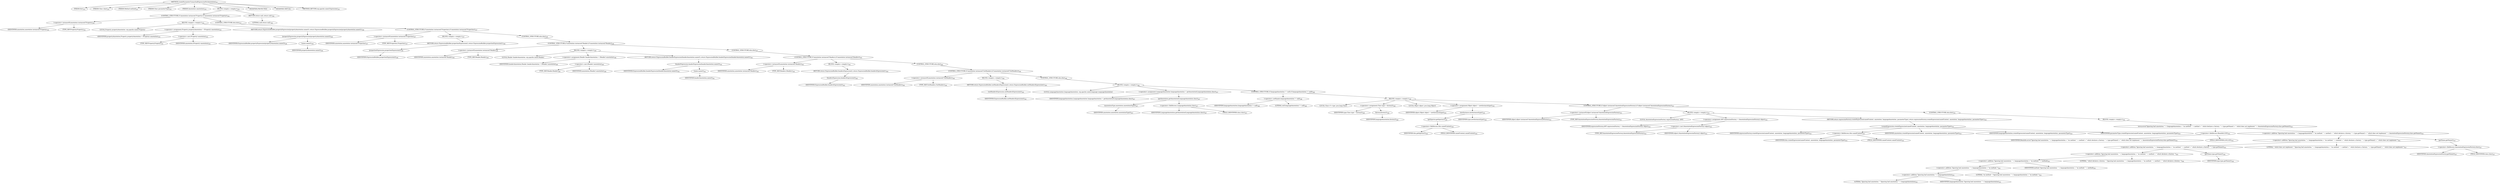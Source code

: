 digraph "createParameterUnmarshalExpressionForAnnotation" {  
"946" [label = <(METHOD,createParameterUnmarshalExpressionForAnnotation)<SUB>331</SUB>> ]
"947" [label = <(PARAM,this)<SUB>331</SUB>> ]
"948" [label = <(PARAM,Class clazz)<SUB>331</SUB>> ]
"949" [label = <(PARAM,Method method)<SUB>331</SUB>> ]
"950" [label = <(PARAM,Class parameterType)<SUB>332</SUB>> ]
"951" [label = <(PARAM,Annotation annotation)<SUB>333</SUB>> ]
"952" [label = <(BLOCK,&lt;empty&gt;,&lt;empty&gt;)<SUB>333</SUB>> ]
"953" [label = <(CONTROL_STRUCTURE,if (annotation instanceof Property),if (annotation instanceof Property))<SUB>334</SUB>> ]
"954" [label = <(&lt;operator&gt;.instanceOf,annotation instanceof Property)<SUB>334</SUB>> ]
"955" [label = <(IDENTIFIER,annotation,annotation instanceof Property)<SUB>334</SUB>> ]
"956" [label = <(TYPE_REF,Property,Property)<SUB>334</SUB>> ]
"957" [label = <(BLOCK,&lt;empty&gt;,&lt;empty&gt;)<SUB>334</SUB>> ]
"958" [label = <(LOCAL,Property propertyAnnotation: org.apache.camel.Property)> ]
"959" [label = <(&lt;operator&gt;.assignment,Property propertyAnnotation = (Property) annotation)<SUB>335</SUB>> ]
"960" [label = <(IDENTIFIER,propertyAnnotation,Property propertyAnnotation = (Property) annotation)<SUB>335</SUB>> ]
"961" [label = <(&lt;operator&gt;.cast,(Property) annotation)<SUB>335</SUB>> ]
"962" [label = <(TYPE_REF,Property,Property)<SUB>335</SUB>> ]
"963" [label = <(IDENTIFIER,annotation,(Property) annotation)<SUB>335</SUB>> ]
"964" [label = <(RETURN,return ExpressionBuilder.propertyExpression(propertyAnnotation.name());,return ExpressionBuilder.propertyExpression(propertyAnnotation.name());)<SUB>336</SUB>> ]
"965" [label = <(propertyExpression,propertyExpression(propertyAnnotation.name()))<SUB>336</SUB>> ]
"966" [label = <(IDENTIFIER,ExpressionBuilder,propertyExpression(propertyAnnotation.name()))<SUB>336</SUB>> ]
"967" [label = <(name,name())<SUB>336</SUB>> ]
"968" [label = <(IDENTIFIER,propertyAnnotation,name())<SUB>336</SUB>> ]
"969" [label = <(CONTROL_STRUCTURE,else,else)<SUB>337</SUB>> ]
"970" [label = <(CONTROL_STRUCTURE,if (annotation instanceof Properties),if (annotation instanceof Properties))<SUB>337</SUB>> ]
"971" [label = <(&lt;operator&gt;.instanceOf,annotation instanceof Properties)<SUB>337</SUB>> ]
"972" [label = <(IDENTIFIER,annotation,annotation instanceof Properties)<SUB>337</SUB>> ]
"973" [label = <(TYPE_REF,Properties,Properties)<SUB>337</SUB>> ]
"974" [label = <(BLOCK,&lt;empty&gt;,&lt;empty&gt;)<SUB>337</SUB>> ]
"975" [label = <(RETURN,return ExpressionBuilder.propertiesExpression();,return ExpressionBuilder.propertiesExpression();)<SUB>338</SUB>> ]
"976" [label = <(propertiesExpression,propertiesExpression())<SUB>338</SUB>> ]
"977" [label = <(IDENTIFIER,ExpressionBuilder,propertiesExpression())<SUB>338</SUB>> ]
"978" [label = <(CONTROL_STRUCTURE,else,else)<SUB>339</SUB>> ]
"979" [label = <(CONTROL_STRUCTURE,if (annotation instanceof Header),if (annotation instanceof Header))<SUB>339</SUB>> ]
"980" [label = <(&lt;operator&gt;.instanceOf,annotation instanceof Header)<SUB>339</SUB>> ]
"981" [label = <(IDENTIFIER,annotation,annotation instanceof Header)<SUB>339</SUB>> ]
"982" [label = <(TYPE_REF,Header,Header)<SUB>339</SUB>> ]
"983" [label = <(BLOCK,&lt;empty&gt;,&lt;empty&gt;)<SUB>339</SUB>> ]
"984" [label = <(LOCAL,Header headerAnnotation: org.apache.camel.Header)> ]
"985" [label = <(&lt;operator&gt;.assignment,Header headerAnnotation = (Header) annotation)<SUB>340</SUB>> ]
"986" [label = <(IDENTIFIER,headerAnnotation,Header headerAnnotation = (Header) annotation)<SUB>340</SUB>> ]
"987" [label = <(&lt;operator&gt;.cast,(Header) annotation)<SUB>340</SUB>> ]
"988" [label = <(TYPE_REF,Header,Header)<SUB>340</SUB>> ]
"989" [label = <(IDENTIFIER,annotation,(Header) annotation)<SUB>340</SUB>> ]
"990" [label = <(RETURN,return ExpressionBuilder.headerExpression(headerAnnotation.name());,return ExpressionBuilder.headerExpression(headerAnnotation.name());)<SUB>341</SUB>> ]
"991" [label = <(headerExpression,headerExpression(headerAnnotation.name()))<SUB>341</SUB>> ]
"992" [label = <(IDENTIFIER,ExpressionBuilder,headerExpression(headerAnnotation.name()))<SUB>341</SUB>> ]
"993" [label = <(name,name())<SUB>341</SUB>> ]
"994" [label = <(IDENTIFIER,headerAnnotation,name())<SUB>341</SUB>> ]
"995" [label = <(CONTROL_STRUCTURE,else,else)<SUB>342</SUB>> ]
"996" [label = <(CONTROL_STRUCTURE,if (annotation instanceof Headers),if (annotation instanceof Headers))<SUB>342</SUB>> ]
"997" [label = <(&lt;operator&gt;.instanceOf,annotation instanceof Headers)<SUB>342</SUB>> ]
"998" [label = <(IDENTIFIER,annotation,annotation instanceof Headers)<SUB>342</SUB>> ]
"999" [label = <(TYPE_REF,Headers,Headers)<SUB>342</SUB>> ]
"1000" [label = <(BLOCK,&lt;empty&gt;,&lt;empty&gt;)<SUB>342</SUB>> ]
"1001" [label = <(RETURN,return ExpressionBuilder.headersExpression();,return ExpressionBuilder.headersExpression();)<SUB>343</SUB>> ]
"1002" [label = <(headersExpression,headersExpression())<SUB>343</SUB>> ]
"1003" [label = <(IDENTIFIER,ExpressionBuilder,headersExpression())<SUB>343</SUB>> ]
"1004" [label = <(CONTROL_STRUCTURE,else,else)<SUB>344</SUB>> ]
"1005" [label = <(CONTROL_STRUCTURE,if (annotation instanceof OutHeaders),if (annotation instanceof OutHeaders))<SUB>344</SUB>> ]
"1006" [label = <(&lt;operator&gt;.instanceOf,annotation instanceof OutHeaders)<SUB>344</SUB>> ]
"1007" [label = <(IDENTIFIER,annotation,annotation instanceof OutHeaders)<SUB>344</SUB>> ]
"1008" [label = <(TYPE_REF,OutHeaders,OutHeaders)<SUB>344</SUB>> ]
"1009" [label = <(BLOCK,&lt;empty&gt;,&lt;empty&gt;)<SUB>344</SUB>> ]
"1010" [label = <(RETURN,return ExpressionBuilder.outHeadersExpression();,return ExpressionBuilder.outHeadersExpression();)<SUB>345</SUB>> ]
"1011" [label = <(outHeadersExpression,outHeadersExpression())<SUB>345</SUB>> ]
"1012" [label = <(IDENTIFIER,ExpressionBuilder,outHeadersExpression())<SUB>345</SUB>> ]
"1013" [label = <(CONTROL_STRUCTURE,else,else)<SUB>346</SUB>> ]
"1014" [label = <(BLOCK,&lt;empty&gt;,&lt;empty&gt;)<SUB>346</SUB>> ]
"1015" [label = <(LOCAL,LanguageAnnotation languageAnnotation: org.apache.camel.language.LanguageAnnotation)> ]
"1016" [label = <(&lt;operator&gt;.assignment,LanguageAnnotation languageAnnotation = getAnnotation(LanguageAnnotation.class))<SUB>347</SUB>> ]
"1017" [label = <(IDENTIFIER,languageAnnotation,LanguageAnnotation languageAnnotation = getAnnotation(LanguageAnnotation.class))<SUB>347</SUB>> ]
"1018" [label = <(getAnnotation,getAnnotation(LanguageAnnotation.class))<SUB>347</SUB>> ]
"1019" [label = <(annotationType,annotation.annotationType())<SUB>347</SUB>> ]
"1020" [label = <(IDENTIFIER,annotation,annotation.annotationType())<SUB>347</SUB>> ]
"1021" [label = <(&lt;operator&gt;.fieldAccess,LanguageAnnotation.class)<SUB>347</SUB>> ]
"1022" [label = <(IDENTIFIER,LanguageAnnotation,getAnnotation(LanguageAnnotation.class))<SUB>347</SUB>> ]
"1023" [label = <(FIELD_IDENTIFIER,class,class)<SUB>347</SUB>> ]
"1024" [label = <(CONTROL_STRUCTURE,if (languageAnnotation != null),if (languageAnnotation != null))<SUB>348</SUB>> ]
"1025" [label = <(&lt;operator&gt;.notEquals,languageAnnotation != null)<SUB>348</SUB>> ]
"1026" [label = <(IDENTIFIER,languageAnnotation,languageAnnotation != null)<SUB>348</SUB>> ]
"1027" [label = <(LITERAL,null,languageAnnotation != null)<SUB>348</SUB>> ]
"1028" [label = <(BLOCK,&lt;empty&gt;,&lt;empty&gt;)<SUB>348</SUB>> ]
"1029" [label = <(LOCAL,Class&lt;?&gt; type: java.lang.Class)> ]
"1030" [label = <(&lt;operator&gt;.assignment,Class type = factory())<SUB>349</SUB>> ]
"1031" [label = <(IDENTIFIER,type,Class type = factory())<SUB>349</SUB>> ]
"1032" [label = <(factory,factory())<SUB>349</SUB>> ]
"1033" [label = <(IDENTIFIER,languageAnnotation,factory())<SUB>349</SUB>> ]
"1034" [label = <(LOCAL,Object object: java.lang.Object)> ]
"1035" [label = <(&lt;operator&gt;.assignment,Object object = newInstance(type))<SUB>350</SUB>> ]
"1036" [label = <(IDENTIFIER,object,Object object = newInstance(type))<SUB>350</SUB>> ]
"1037" [label = <(newInstance,newInstance(type))<SUB>350</SUB>> ]
"1038" [label = <(getInjector,getInjector())<SUB>350</SUB>> ]
"1039" [label = <(&lt;operator&gt;.fieldAccess,this.camelContext)<SUB>350</SUB>> ]
"1040" [label = <(IDENTIFIER,this,getInjector())<SUB>350</SUB>> ]
"1041" [label = <(FIELD_IDENTIFIER,camelContext,camelContext)<SUB>350</SUB>> ]
"1042" [label = <(IDENTIFIER,type,newInstance(type))<SUB>350</SUB>> ]
"1043" [label = <(CONTROL_STRUCTURE,if (object instanceof AnnotationExpressionFactory),if (object instanceof AnnotationExpressionFactory))<SUB>351</SUB>> ]
"1044" [label = <(&lt;operator&gt;.instanceOf,object instanceof AnnotationExpressionFactory)<SUB>351</SUB>> ]
"1045" [label = <(IDENTIFIER,object,object instanceof AnnotationExpressionFactory)<SUB>351</SUB>> ]
"1046" [label = <(TYPE_REF,AnnotationExpressionFactory,AnnotationExpressionFactory)<SUB>351</SUB>> ]
"1047" [label = <(BLOCK,&lt;empty&gt;,&lt;empty&gt;)<SUB>351</SUB>> ]
"1048" [label = <(LOCAL,AnnotationExpressionFactory expressionFactory: ANY)> ]
"1049" [label = <(&lt;operator&gt;.assignment,ANY expressionFactory = (AnnotationExpressionFactory) object)<SUB>352</SUB>> ]
"1050" [label = <(IDENTIFIER,expressionFactory,ANY expressionFactory = (AnnotationExpressionFactory) object)<SUB>352</SUB>> ]
"1051" [label = <(&lt;operator&gt;.cast,(AnnotationExpressionFactory) object)<SUB>352</SUB>> ]
"1052" [label = <(TYPE_REF,AnnotationExpressionFactory,AnnotationExpressionFactory)<SUB>352</SUB>> ]
"1053" [label = <(IDENTIFIER,object,(AnnotationExpressionFactory) object)<SUB>352</SUB>> ]
"1054" [label = <(RETURN,return expressionFactory.createExpression(camelContext, annotation, languageAnnotation, parameterType);,return expressionFactory.createExpression(camelContext, annotation, languageAnnotation, parameterType);)<SUB>353</SUB>> ]
"1055" [label = <(createExpression,createExpression(camelContext, annotation, languageAnnotation, parameterType))<SUB>353</SUB>> ]
"1056" [label = <(IDENTIFIER,expressionFactory,createExpression(camelContext, annotation, languageAnnotation, parameterType))<SUB>353</SUB>> ]
"1057" [label = <(&lt;operator&gt;.fieldAccess,this.camelContext)<SUB>353</SUB>> ]
"1058" [label = <(IDENTIFIER,this,createExpression(camelContext, annotation, languageAnnotation, parameterType))<SUB>353</SUB>> ]
"1059" [label = <(FIELD_IDENTIFIER,camelContext,camelContext)<SUB>353</SUB>> ]
"1060" [label = <(IDENTIFIER,annotation,createExpression(camelContext, annotation, languageAnnotation, parameterType))<SUB>353</SUB>> ]
"1061" [label = <(IDENTIFIER,languageAnnotation,createExpression(camelContext, annotation, languageAnnotation, parameterType))<SUB>353</SUB>> ]
"1062" [label = <(IDENTIFIER,parameterType,createExpression(camelContext, annotation, languageAnnotation, parameterType))<SUB>353</SUB>> ]
"1063" [label = <(CONTROL_STRUCTURE,else,else)<SUB>354</SUB>> ]
"1064" [label = <(BLOCK,&lt;empty&gt;,&lt;empty&gt;)<SUB>354</SUB>> ]
"1065" [label = <(error,error(&quot;Ignoring bad annotation: &quot; + languageAnnotation + &quot;on method: &quot; + method + &quot; which declares a factory: &quot; + type.getName() + &quot; which does not implement &quot; + AnnotationExpressionFactory.class.getName()))<SUB>355</SUB>> ]
"1066" [label = <(&lt;operator&gt;.fieldAccess,BeanInfo.LOG)<SUB>355</SUB>> ]
"1067" [label = <(IDENTIFIER,BeanInfo,error(&quot;Ignoring bad annotation: &quot; + languageAnnotation + &quot;on method: &quot; + method + &quot; which declares a factory: &quot; + type.getName() + &quot; which does not implement &quot; + AnnotationExpressionFactory.class.getName()))<SUB>355</SUB>> ]
"1068" [label = <(FIELD_IDENTIFIER,LOG,LOG)<SUB>355</SUB>> ]
"1069" [label = <(&lt;operator&gt;.addition,&quot;Ignoring bad annotation: &quot; + languageAnnotation + &quot;on method: &quot; + method + &quot; which declares a factory: &quot; + type.getName() + &quot; which does not implement &quot; + AnnotationExpressionFactory.class.getName())<SUB>355</SUB>> ]
"1070" [label = <(&lt;operator&gt;.addition,&quot;Ignoring bad annotation: &quot; + languageAnnotation + &quot;on method: &quot; + method + &quot; which declares a factory: &quot; + type.getName() + &quot; which does not implement &quot;)<SUB>355</SUB>> ]
"1071" [label = <(&lt;operator&gt;.addition,&quot;Ignoring bad annotation: &quot; + languageAnnotation + &quot;on method: &quot; + method + &quot; which declares a factory: &quot; + type.getName())<SUB>355</SUB>> ]
"1072" [label = <(&lt;operator&gt;.addition,&quot;Ignoring bad annotation: &quot; + languageAnnotation + &quot;on method: &quot; + method + &quot; which declares a factory: &quot;)<SUB>355</SUB>> ]
"1073" [label = <(&lt;operator&gt;.addition,&quot;Ignoring bad annotation: &quot; + languageAnnotation + &quot;on method: &quot; + method)<SUB>355</SUB>> ]
"1074" [label = <(&lt;operator&gt;.addition,&quot;Ignoring bad annotation: &quot; + languageAnnotation + &quot;on method: &quot;)<SUB>355</SUB>> ]
"1075" [label = <(&lt;operator&gt;.addition,&quot;Ignoring bad annotation: &quot; + languageAnnotation)<SUB>355</SUB>> ]
"1076" [label = <(LITERAL,&quot;Ignoring bad annotation: &quot;,&quot;Ignoring bad annotation: &quot; + languageAnnotation)<SUB>355</SUB>> ]
"1077" [label = <(IDENTIFIER,languageAnnotation,&quot;Ignoring bad annotation: &quot; + languageAnnotation)<SUB>355</SUB>> ]
"1078" [label = <(LITERAL,&quot;on method: &quot;,&quot;Ignoring bad annotation: &quot; + languageAnnotation + &quot;on method: &quot;)<SUB>355</SUB>> ]
"1079" [label = <(IDENTIFIER,method,&quot;Ignoring bad annotation: &quot; + languageAnnotation + &quot;on method: &quot; + method)<SUB>355</SUB>> ]
"1080" [label = <(LITERAL,&quot; which declares a factory: &quot;,&quot;Ignoring bad annotation: &quot; + languageAnnotation + &quot;on method: &quot; + method + &quot; which declares a factory: &quot;)<SUB>356</SUB>> ]
"1081" [label = <(getName,type.getName())<SUB>356</SUB>> ]
"1082" [label = <(IDENTIFIER,type,type.getName())<SUB>356</SUB>> ]
"1083" [label = <(LITERAL,&quot; which does not implement &quot;,&quot;Ignoring bad annotation: &quot; + languageAnnotation + &quot;on method: &quot; + method + &quot; which declares a factory: &quot; + type.getName() + &quot; which does not implement &quot;)<SUB>357</SUB>> ]
"1084" [label = <(getName,getName())<SUB>357</SUB>> ]
"1085" [label = <(&lt;operator&gt;.fieldAccess,AnnotationExpressionFactory.class)<SUB>357</SUB>> ]
"1086" [label = <(IDENTIFIER,AnnotationExpressionFactory,getName())<SUB>357</SUB>> ]
"1087" [label = <(FIELD_IDENTIFIER,class,class)<SUB>357</SUB>> ]
"1088" [label = <(RETURN,return null;,return null;)<SUB>362</SUB>> ]
"1089" [label = <(LITERAL,null,return null;)<SUB>362</SUB>> ]
"1090" [label = <(MODIFIER,PROTECTED)> ]
"1091" [label = <(MODIFIER,VIRTUAL)> ]
"1092" [label = <(METHOD_RETURN,org.apache.camel.Expression)<SUB>331</SUB>> ]
  "946" -> "947" 
  "946" -> "948" 
  "946" -> "949" 
  "946" -> "950" 
  "946" -> "951" 
  "946" -> "952" 
  "946" -> "1090" 
  "946" -> "1091" 
  "946" -> "1092" 
  "952" -> "953" 
  "952" -> "1088" 
  "953" -> "954" 
  "953" -> "957" 
  "953" -> "969" 
  "954" -> "955" 
  "954" -> "956" 
  "957" -> "958" 
  "957" -> "959" 
  "957" -> "964" 
  "959" -> "960" 
  "959" -> "961" 
  "961" -> "962" 
  "961" -> "963" 
  "964" -> "965" 
  "965" -> "966" 
  "965" -> "967" 
  "967" -> "968" 
  "969" -> "970" 
  "970" -> "971" 
  "970" -> "974" 
  "970" -> "978" 
  "971" -> "972" 
  "971" -> "973" 
  "974" -> "975" 
  "975" -> "976" 
  "976" -> "977" 
  "978" -> "979" 
  "979" -> "980" 
  "979" -> "983" 
  "979" -> "995" 
  "980" -> "981" 
  "980" -> "982" 
  "983" -> "984" 
  "983" -> "985" 
  "983" -> "990" 
  "985" -> "986" 
  "985" -> "987" 
  "987" -> "988" 
  "987" -> "989" 
  "990" -> "991" 
  "991" -> "992" 
  "991" -> "993" 
  "993" -> "994" 
  "995" -> "996" 
  "996" -> "997" 
  "996" -> "1000" 
  "996" -> "1004" 
  "997" -> "998" 
  "997" -> "999" 
  "1000" -> "1001" 
  "1001" -> "1002" 
  "1002" -> "1003" 
  "1004" -> "1005" 
  "1005" -> "1006" 
  "1005" -> "1009" 
  "1005" -> "1013" 
  "1006" -> "1007" 
  "1006" -> "1008" 
  "1009" -> "1010" 
  "1010" -> "1011" 
  "1011" -> "1012" 
  "1013" -> "1014" 
  "1014" -> "1015" 
  "1014" -> "1016" 
  "1014" -> "1024" 
  "1016" -> "1017" 
  "1016" -> "1018" 
  "1018" -> "1019" 
  "1018" -> "1021" 
  "1019" -> "1020" 
  "1021" -> "1022" 
  "1021" -> "1023" 
  "1024" -> "1025" 
  "1024" -> "1028" 
  "1025" -> "1026" 
  "1025" -> "1027" 
  "1028" -> "1029" 
  "1028" -> "1030" 
  "1028" -> "1034" 
  "1028" -> "1035" 
  "1028" -> "1043" 
  "1030" -> "1031" 
  "1030" -> "1032" 
  "1032" -> "1033" 
  "1035" -> "1036" 
  "1035" -> "1037" 
  "1037" -> "1038" 
  "1037" -> "1042" 
  "1038" -> "1039" 
  "1039" -> "1040" 
  "1039" -> "1041" 
  "1043" -> "1044" 
  "1043" -> "1047" 
  "1043" -> "1063" 
  "1044" -> "1045" 
  "1044" -> "1046" 
  "1047" -> "1048" 
  "1047" -> "1049" 
  "1047" -> "1054" 
  "1049" -> "1050" 
  "1049" -> "1051" 
  "1051" -> "1052" 
  "1051" -> "1053" 
  "1054" -> "1055" 
  "1055" -> "1056" 
  "1055" -> "1057" 
  "1055" -> "1060" 
  "1055" -> "1061" 
  "1055" -> "1062" 
  "1057" -> "1058" 
  "1057" -> "1059" 
  "1063" -> "1064" 
  "1064" -> "1065" 
  "1065" -> "1066" 
  "1065" -> "1069" 
  "1066" -> "1067" 
  "1066" -> "1068" 
  "1069" -> "1070" 
  "1069" -> "1084" 
  "1070" -> "1071" 
  "1070" -> "1083" 
  "1071" -> "1072" 
  "1071" -> "1081" 
  "1072" -> "1073" 
  "1072" -> "1080" 
  "1073" -> "1074" 
  "1073" -> "1079" 
  "1074" -> "1075" 
  "1074" -> "1078" 
  "1075" -> "1076" 
  "1075" -> "1077" 
  "1081" -> "1082" 
  "1084" -> "1085" 
  "1085" -> "1086" 
  "1085" -> "1087" 
  "1088" -> "1089" 
}
